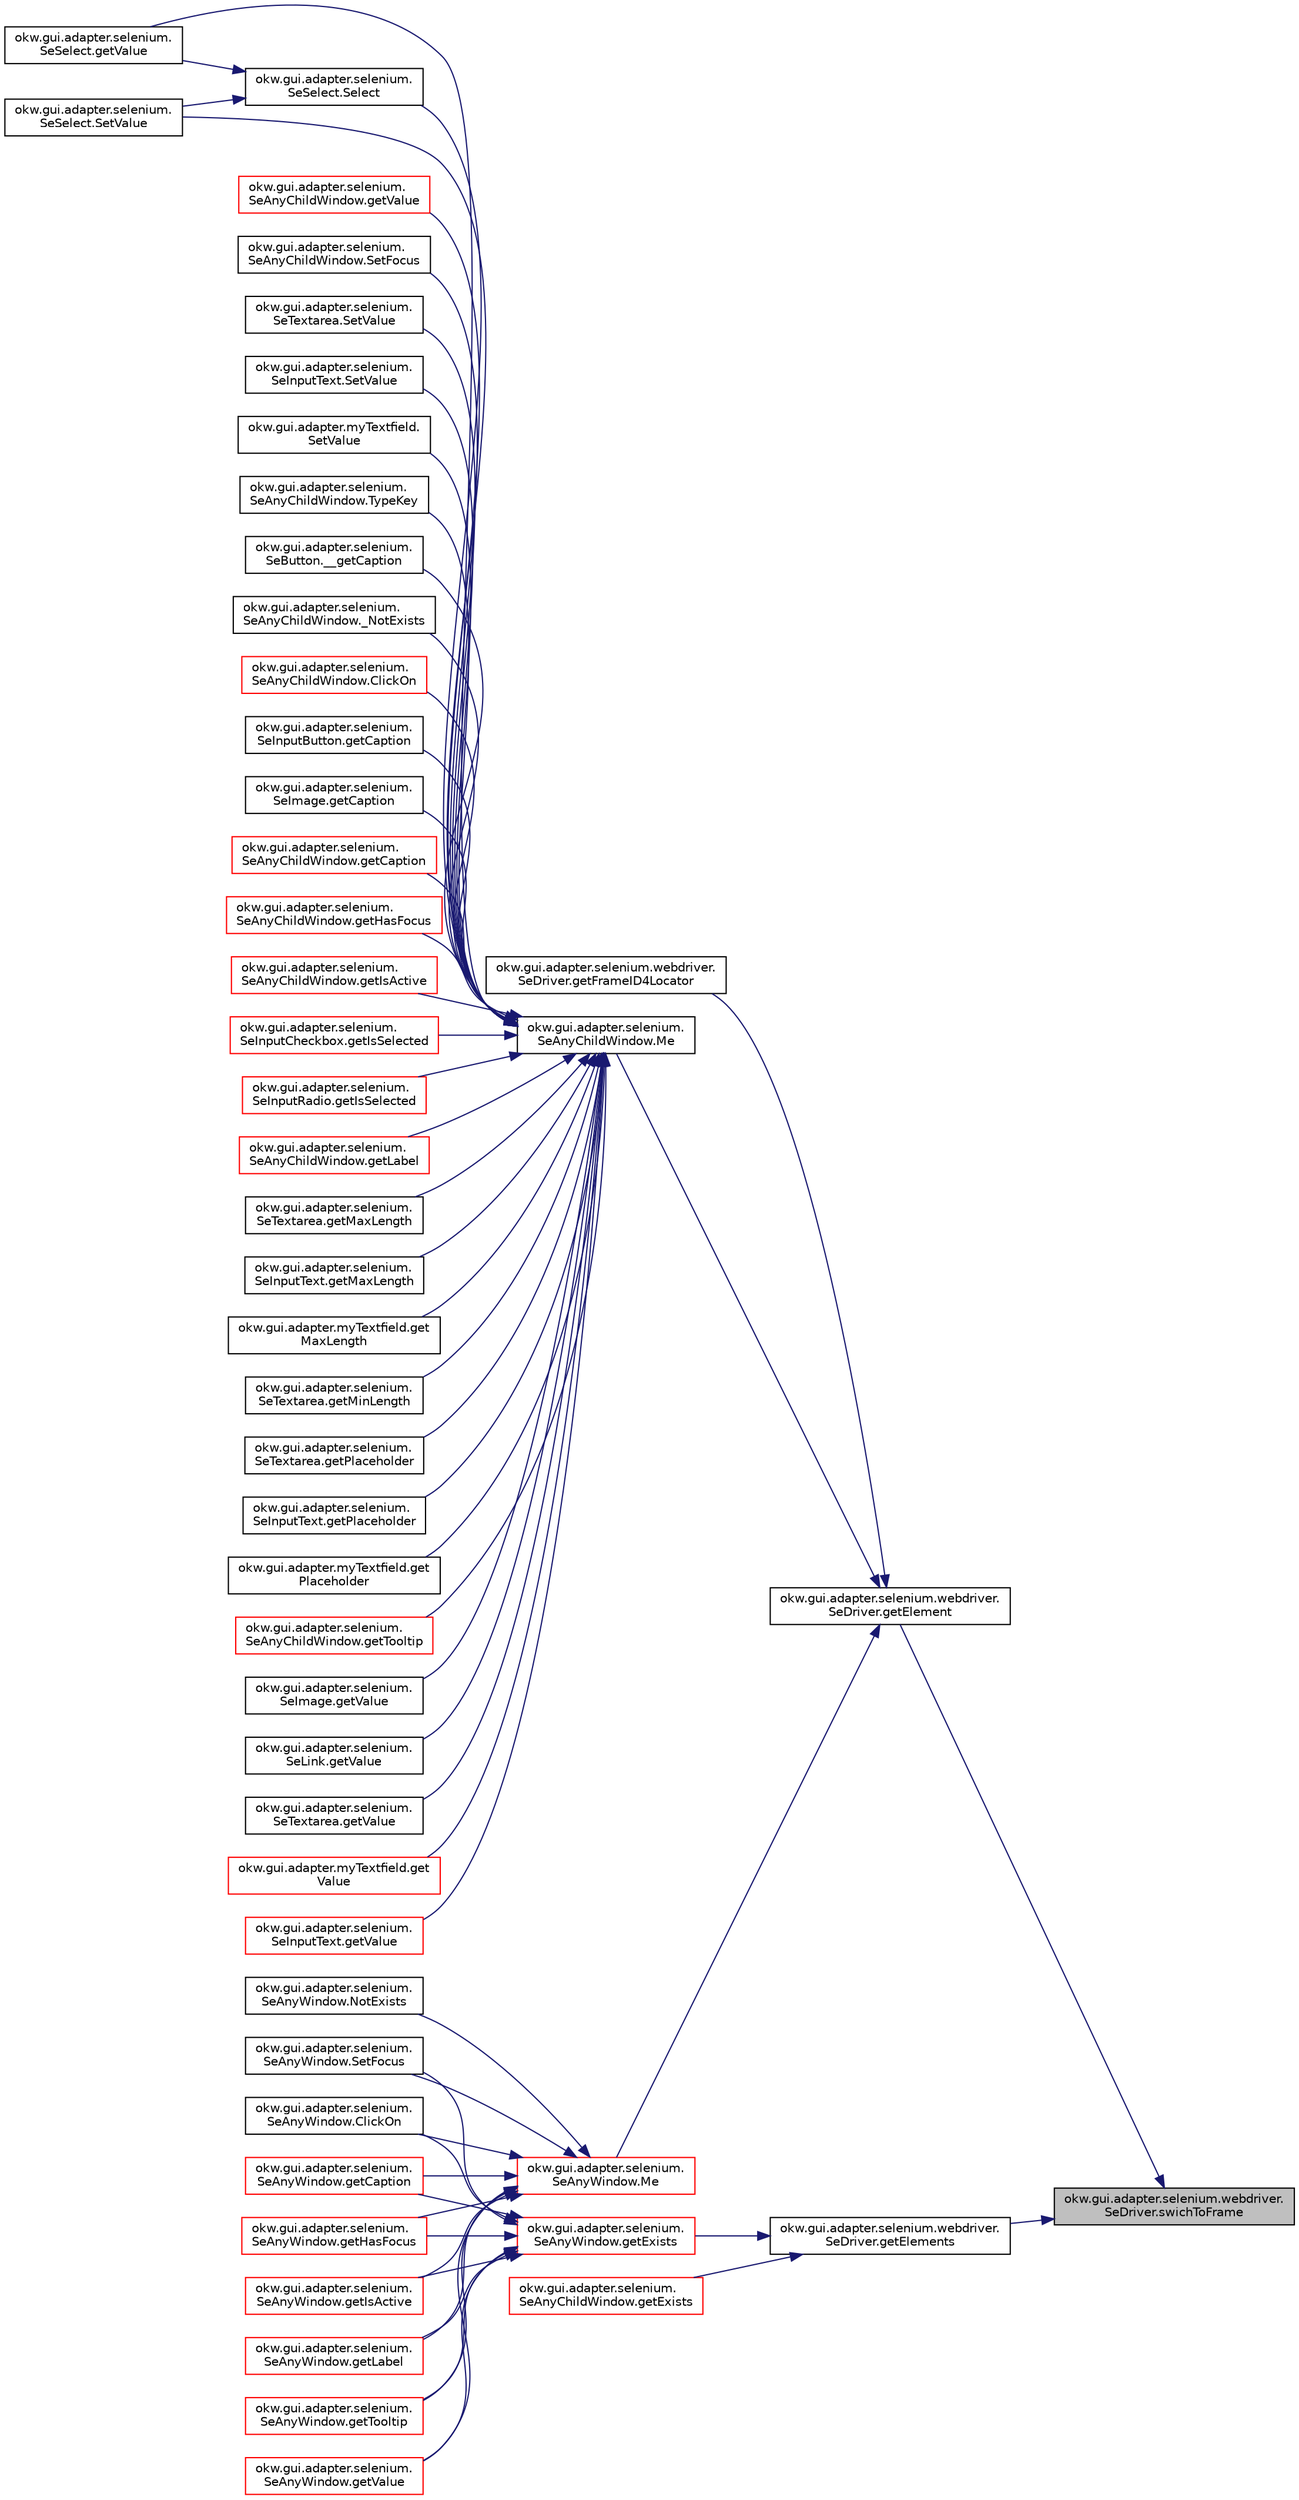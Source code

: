 digraph "okw.gui.adapter.selenium.webdriver.SeDriver.swichToFrame"
{
 // INTERACTIVE_SVG=YES
 // LATEX_PDF_SIZE
  edge [fontname="Helvetica",fontsize="10",labelfontname="Helvetica",labelfontsize="10"];
  node [fontname="Helvetica",fontsize="10",shape=record];
  rankdir="RL";
  Node1 [label="okw.gui.adapter.selenium.webdriver.\lSeDriver.swichToFrame",height=0.2,width=0.4,color="black", fillcolor="grey75", style="filled", fontcolor="black",tooltip="Wechselt das aktuelle Frame auf das Frame mit der id=iframeID."];
  Node1 -> Node2 [dir="back",color="midnightblue",fontsize="10",style="solid",fontname="Helvetica"];
  Node2 [label="okw.gui.adapter.selenium.webdriver.\lSeDriver.getElement",height=0.2,width=0.4,color="black", fillcolor="white", style="filled",URL="$classokw_1_1gui_1_1adapter_1_1selenium_1_1webdriver_1_1_se_driver.html#a65a8400867355574525aa356a53d3ccf",tooltip="Ermittelt das Webelement mit der gegebenen frameID und dem gegebenen Locator."];
  Node2 -> Node3 [dir="back",color="midnightblue",fontsize="10",style="solid",fontname="Helvetica"];
  Node3 [label="okw.gui.adapter.selenium.webdriver.\lSeDriver.getFrameID4Locator",height=0.2,width=0.4,color="black", fillcolor="white", style="filled",URL="$classokw_1_1gui_1_1adapter_1_1selenium_1_1webdriver_1_1_se_driver.html#ab605fb006ccd0bae5a6684e18085de75",tooltip="Ermittelt die iFrame ID zum gegeben Lokator fpsLocator."];
  Node2 -> Node4 [dir="back",color="midnightblue",fontsize="10",style="solid",fontname="Helvetica"];
  Node4 [label="okw.gui.adapter.selenium.\lSeAnyChildWindow.Me",height=0.2,width=0.4,color="black", fillcolor="white", style="filled",URL="$classokw_1_1gui_1_1adapter_1_1selenium_1_1_se_any_child_window.html#a9a138af1fc6ff850d708d66f308a2525",tooltip="Ermittelt aus dem gegebenen Locator das DOM-Elelement, welches das Objekt representiert."];
  Node4 -> Node5 [dir="back",color="midnightblue",fontsize="10",style="solid",fontname="Helvetica"];
  Node5 [label="okw.gui.adapter.selenium.\lSeButton.__getCaption",height=0.2,width=0.4,color="black", fillcolor="white", style="filled",URL="$classokw_1_1gui_1_1adapter_1_1selenium_1_1_se_button.html#aeca78e5f121bf04449825748f146bd36",tooltip="Ermittelt den textuellen Inhalt der Caption/Überschrift des Objektes."];
  Node4 -> Node6 [dir="back",color="midnightblue",fontsize="10",style="solid",fontname="Helvetica"];
  Node6 [label="okw.gui.adapter.selenium.\lSeAnyChildWindow._NotExists",height=0.2,width=0.4,color="black", fillcolor="white", style="filled",URL="$classokw_1_1gui_1_1adapter_1_1selenium_1_1_se_any_child_window.html#a42f6c58072daacf058736c1cd38595a9",tooltip="Prüft die nicht Existenz des aktuellen Objektes."];
  Node4 -> Node7 [dir="back",color="midnightblue",fontsize="10",style="solid",fontname="Helvetica"];
  Node7 [label="okw.gui.adapter.selenium.\lSeAnyChildWindow.ClickOn",height=0.2,width=0.4,color="red", fillcolor="white", style="filled",URL="$classokw_1_1gui_1_1adapter_1_1selenium_1_1_se_any_child_window.html#a16df325c8b8bb0e360ac9d9dbb50d91e",tooltip="Das ist die GUI-Adapter Methode, die durch das Schlüsselwort ClickOn( FN ) aufgerufen wird."];
  Node4 -> Node13 [dir="back",color="midnightblue",fontsize="10",style="solid",fontname="Helvetica"];
  Node13 [label="okw.gui.adapter.selenium.\lSeInputButton.getCaption",height=0.2,width=0.4,color="black", fillcolor="white", style="filled",URL="$classokw_1_1gui_1_1adapter_1_1selenium_1_1_se_input_button.html#a3c2c309651daf767e1941b2b30d3fea5",tooltip="Ermittelt den textuellen Inhalt der Caption/Überschrift des Objektes."];
  Node4 -> Node14 [dir="back",color="midnightblue",fontsize="10",style="solid",fontname="Helvetica"];
  Node14 [label="okw.gui.adapter.selenium.\lSeImage.getCaption",height=0.2,width=0.4,color="black", fillcolor="white", style="filled",URL="$classokw_1_1gui_1_1adapter_1_1selenium_1_1_se_image.html#a44980a47d966e4bfd206ae5d5ac4399c",tooltip="Ermittelt den textuellen Inhalt der Caption."];
  Node4 -> Node15 [dir="back",color="midnightblue",fontsize="10",style="solid",fontname="Helvetica"];
  Node15 [label="okw.gui.adapter.selenium.\lSeAnyChildWindow.getCaption",height=0.2,width=0.4,color="red", fillcolor="white", style="filled",URL="$classokw_1_1gui_1_1adapter_1_1selenium_1_1_se_any_child_window.html#a6dbc784267dbac3feef5e421ece9aced",tooltip="Ermittelt den textuellen Inhalt der Überschrift eines HTML-Tags anhand des Attributee \"textContent\"."];
  Node4 -> Node19 [dir="back",color="midnightblue",fontsize="10",style="solid",fontname="Helvetica"];
  Node19 [label="okw.gui.adapter.selenium.\lSeAnyChildWindow.getHasFocus",height=0.2,width=0.4,color="red", fillcolor="white", style="filled",URL="$classokw_1_1gui_1_1adapter_1_1selenium_1_1_se_any_child_window.html#a3dd9beab770c688211a9244ce308505c",tooltip="Methode liefert den aktuellen Zustand Wert des Focus."];
  Node4 -> Node23 [dir="back",color="midnightblue",fontsize="10",style="solid",fontname="Helvetica"];
  Node23 [label="okw.gui.adapter.selenium.\lSeAnyChildWindow.getIsActive",height=0.2,width=0.4,color="red", fillcolor="white", style="filled",URL="$classokw_1_1gui_1_1adapter_1_1selenium_1_1_se_any_child_window.html#ad645cfa0e917477adffe133b1d3371d5",tooltip="Ermittelt, ob das aktuellen Objekt aktiv ist."];
  Node4 -> Node27 [dir="back",color="midnightblue",fontsize="10",style="solid",fontname="Helvetica"];
  Node27 [label="okw.gui.adapter.selenium.\lSeInputCheckbox.getIsSelected",height=0.2,width=0.4,color="red", fillcolor="white", style="filled",URL="$classokw_1_1gui_1_1adapter_1_1selenium_1_1_se_input_checkbox.html#aa5351c44da27a9f8c63ccd0315922c82",tooltip="Method liefert den aktuellen Zustand der Checkbox, \"angehakt\" oder \"nicht angehakt\"."];
  Node4 -> Node29 [dir="back",color="midnightblue",fontsize="10",style="solid",fontname="Helvetica"];
  Node29 [label="okw.gui.adapter.selenium.\lSeInputRadio.getIsSelected",height=0.2,width=0.4,color="red", fillcolor="white", style="filled",URL="$classokw_1_1gui_1_1adapter_1_1selenium_1_1_se_input_radio.html#a2bdc045186dd1244133cf6edaa2d45f1",tooltip="Method liefert den aktuellen Zustand des RadioButtons, ausgewählt oder nicht."];
  Node4 -> Node31 [dir="back",color="midnightblue",fontsize="10",style="solid",fontname="Helvetica"];
  Node31 [label="okw.gui.adapter.selenium.\lSeAnyChildWindow.getLabel",height=0.2,width=0.4,color="red", fillcolor="white", style="filled",URL="$classokw_1_1gui_1_1adapter_1_1selenium_1_1_se_any_child_window.html#a51e404fc0a53a8de7803e22f201f6b23",tooltip="Ermittelt den textuellen Inhalt des Labels."];
  Node4 -> Node36 [dir="back",color="midnightblue",fontsize="10",style="solid",fontname="Helvetica"];
  Node36 [label="okw.gui.adapter.selenium.\lSeTextarea.getMaxLength",height=0.2,width=0.4,color="black", fillcolor="white", style="filled",URL="$classokw_1_1gui_1_1adapter_1_1selenium_1_1_se_textarea.html#afaa32280a8c58363ab177c08ea32a219",tooltip="Ermittelt den textuellen Inhalt des Labels."];
  Node4 -> Node37 [dir="back",color="midnightblue",fontsize="10",style="solid",fontname="Helvetica"];
  Node37 [label="okw.gui.adapter.selenium.\lSeInputText.getMaxLength",height=0.2,width=0.4,color="black", fillcolor="white", style="filled",URL="$classokw_1_1gui_1_1adapter_1_1selenium_1_1_se_input_text.html#abcef45ee901b75771500defc871ecea9",tooltip="Ermittelt den textuellen Inhalt des Labels."];
  Node4 -> Node38 [dir="back",color="midnightblue",fontsize="10",style="solid",fontname="Helvetica"];
  Node38 [label="okw.gui.adapter.myTextfield.get\lMaxLength",height=0.2,width=0.4,color="black", fillcolor="white", style="filled",URL="$classokw_1_1gui_1_1adapter_1_1my_textfield.html#afae430d5df39b490f3a544d7049884ac",tooltip="Ermittelt den textuellen Inhalt des Labels."];
  Node4 -> Node39 [dir="back",color="midnightblue",fontsize="10",style="solid",fontname="Helvetica"];
  Node39 [label="okw.gui.adapter.selenium.\lSeTextarea.getMinLength",height=0.2,width=0.4,color="black", fillcolor="white", style="filled",URL="$classokw_1_1gui_1_1adapter_1_1selenium_1_1_se_textarea.html#a01f75a5e0ba9fb8045a16dde6deee174",tooltip="Ermittelt den textuellen Inhalt des Labels."];
  Node4 -> Node40 [dir="back",color="midnightblue",fontsize="10",style="solid",fontname="Helvetica"];
  Node40 [label="okw.gui.adapter.selenium.\lSeTextarea.getPlaceholder",height=0.2,width=0.4,color="black", fillcolor="white", style="filled",URL="$classokw_1_1gui_1_1adapter_1_1selenium_1_1_se_textarea.html#a73235d1d4d3117f96ae91e60b0921553",tooltip="Liest den Placeholder des TextAere-Tags aus."];
  Node4 -> Node41 [dir="back",color="midnightblue",fontsize="10",style="solid",fontname="Helvetica"];
  Node41 [label="okw.gui.adapter.selenium.\lSeInputText.getPlaceholder",height=0.2,width=0.4,color="black", fillcolor="white", style="filled",URL="$classokw_1_1gui_1_1adapter_1_1selenium_1_1_se_input_text.html#a5ce4d66e798549b18635bf35c1c33917",tooltip="Liest den Placeholder des input-Tags aus."];
  Node4 -> Node42 [dir="back",color="midnightblue",fontsize="10",style="solid",fontname="Helvetica"];
  Node42 [label="okw.gui.adapter.myTextfield.get\lPlaceholder",height=0.2,width=0.4,color="black", fillcolor="white", style="filled",URL="$classokw_1_1gui_1_1adapter_1_1my_textfield.html#a802e9984479bae4fc79c864e323cfdbe",tooltip="Liest den Placeholder des input-Tags aus."];
  Node4 -> Node43 [dir="back",color="midnightblue",fontsize="10",style="solid",fontname="Helvetica"];
  Node43 [label="okw.gui.adapter.selenium.\lSeAnyChildWindow.getTooltip",height=0.2,width=0.4,color="red", fillcolor="white", style="filled",URL="$classokw_1_1gui_1_1adapter_1_1selenium_1_1_se_any_child_window.html#a1c887727f8411c769a24c90d8bde67a5",tooltip="Ermittelt den textuellen Inhalt des ToolTips."];
  Node4 -> Node47 [dir="back",color="midnightblue",fontsize="10",style="solid",fontname="Helvetica"];
  Node47 [label="okw.gui.adapter.selenium.\lSeImage.getValue",height=0.2,width=0.4,color="black", fillcolor="white", style="filled",URL="$classokw_1_1gui_1_1adapter_1_1selenium_1_1_se_image.html#a143118b7b3b0cc7788cbf7c9238bc68f",tooltip="Der Wert eines img ist der Wert des Attributtes src."];
  Node4 -> Node48 [dir="back",color="midnightblue",fontsize="10",style="solid",fontname="Helvetica"];
  Node48 [label="okw.gui.adapter.selenium.\lSeLink.getValue",height=0.2,width=0.4,color="black", fillcolor="white", style="filled",URL="$classokw_1_1gui_1_1adapter_1_1selenium_1_1_se_link.html#a5f07ff01898f066115ea23d3bcc10fd3",tooltip="Der Wert eines Linkes ist das Ziel des Linkes, also das Attribut href des HTML-Linkes."];
  Node4 -> Node49 [dir="back",color="midnightblue",fontsize="10",style="solid",fontname="Helvetica"];
  Node49 [label="okw.gui.adapter.selenium.\lSeTextarea.getValue",height=0.2,width=0.4,color="black", fillcolor="white", style="filled",URL="$classokw_1_1gui_1_1adapter_1_1selenium_1_1_se_textarea.html#a144e35802cf11c6b714bf8513691cc22",tooltip="Ermittelt den textuellen Inhalt eines Textfeldes."];
  Node4 -> Node50 [dir="back",color="midnightblue",fontsize="10",style="solid",fontname="Helvetica"];
  Node50 [label="okw.gui.adapter.myTextfield.get\lValue",height=0.2,width=0.4,color="red", fillcolor="white", style="filled",URL="$classokw_1_1gui_1_1adapter_1_1my_textfield.html#a58dfc48e2ff1aafaaabaa0e605a22a8f",tooltip="Ermittelt den Wert des Textfeldes, welches dem sichtbaren ."];
  Node4 -> Node52 [dir="back",color="midnightblue",fontsize="10",style="solid",fontname="Helvetica"];
  Node52 [label="okw.gui.adapter.selenium.\lSeInputText.getValue",height=0.2,width=0.4,color="red", fillcolor="white", style="filled",URL="$classokw_1_1gui_1_1adapter_1_1selenium_1_1_se_input_text.html#aca62fc718d6636750d210014eb6244d2",tooltip="Ermittelt den Wert des Textfeldes, welches dem sichtbaren ."];
  Node4 -> Node54 [dir="back",color="midnightblue",fontsize="10",style="solid",fontname="Helvetica"];
  Node54 [label="okw.gui.adapter.selenium.\lSeSelect.getValue",height=0.2,width=0.4,color="black", fillcolor="white", style="filled",URL="$classokw_1_1gui_1_1adapter_1_1selenium_1_1_se_select.html#a9b794180edef1f6d5d11cad9f6e7e136",tooltip="Holt die aktuell ausgewählten Werte aus der ListBox."];
  Node4 -> Node55 [dir="back",color="midnightblue",fontsize="10",style="solid",fontname="Helvetica"];
  Node55 [label="okw.gui.adapter.selenium.\lSeAnyChildWindow.getValue",height=0.2,width=0.4,color="red", fillcolor="white", style="filled",URL="$classokw_1_1gui_1_1adapter_1_1selenium_1_1_se_any_child_window.html#a2fcad47248d5e447d9b3cb29a933b8df",tooltip="Liest den aktuellen sichtbaren Wert/Text des HTML-Tags aus."];
  Node4 -> Node59 [dir="back",color="midnightblue",fontsize="10",style="solid",fontname="Helvetica"];
  Node59 [label="okw.gui.adapter.selenium.\lSeSelect.Select",height=0.2,width=0.4,color="black", fillcolor="white", style="filled",URL="$classokw_1_1gui_1_1adapter_1_1selenium_1_1_se_select.html#afdad05e1d4413b4cdce12d38b67def23",tooltip="Methode wählt einen oder mehrere Werte in einer ListBox aus."];
  Node59 -> Node54 [dir="back",color="midnightblue",fontsize="10",style="solid",fontname="Helvetica"];
  Node59 -> Node60 [dir="back",color="midnightblue",fontsize="10",style="solid",fontname="Helvetica"];
  Node60 [label="okw.gui.adapter.selenium.\lSeSelect.SetValue",height=0.2,width=0.4,color="black", fillcolor="white", style="filled",URL="$classokw_1_1gui_1_1adapter_1_1selenium_1_1_se_select.html#adadeaad5c5dbbe8c2f24e51a99de6012",tooltip="Methode setzt einen oder mehrere Werte in einer ListBox."];
  Node4 -> Node61 [dir="back",color="midnightblue",fontsize="10",style="solid",fontname="Helvetica"];
  Node61 [label="okw.gui.adapter.selenium.\lSeAnyChildWindow.SetFocus",height=0.2,width=0.4,color="black", fillcolor="white", style="filled",URL="$classokw_1_1gui_1_1adapter_1_1selenium_1_1_se_any_child_window.html#a0b446a5c7e2e308a3e03450f5a31e510",tooltip="Setzt den Focus auf das Objekt."];
  Node4 -> Node60 [dir="back",color="midnightblue",fontsize="10",style="solid",fontname="Helvetica"];
  Node4 -> Node62 [dir="back",color="midnightblue",fontsize="10",style="solid",fontname="Helvetica"];
  Node62 [label="okw.gui.adapter.selenium.\lSeTextarea.SetValue",height=0.2,width=0.4,color="black", fillcolor="white", style="filled",URL="$classokw_1_1gui_1_1adapter_1_1selenium_1_1_se_textarea.html#aa9f8884c932bcb113d2392ca5444e111",tooltip=" "];
  Node4 -> Node63 [dir="back",color="midnightblue",fontsize="10",style="solid",fontname="Helvetica"];
  Node63 [label="okw.gui.adapter.selenium.\lSeInputText.SetValue",height=0.2,width=0.4,color="black", fillcolor="white", style="filled",URL="$classokw_1_1gui_1_1adapter_1_1selenium_1_1_se_input_text.html#ad8c33e44105dbec888046b752475aaa8",tooltip=" "];
  Node4 -> Node64 [dir="back",color="midnightblue",fontsize="10",style="solid",fontname="Helvetica"];
  Node64 [label="okw.gui.adapter.myTextfield.\lSetValue",height=0.2,width=0.4,color="black", fillcolor="white", style="filled",URL="$classokw_1_1gui_1_1adapter_1_1my_textfield.html#a01e381b88ca13bdf4223be7be898437c",tooltip=" "];
  Node4 -> Node65 [dir="back",color="midnightblue",fontsize="10",style="solid",fontname="Helvetica"];
  Node65 [label="okw.gui.adapter.selenium.\lSeAnyChildWindow.TypeKey",height=0.2,width=0.4,color="black", fillcolor="white", style="filled",URL="$classokw_1_1gui_1_1adapter_1_1selenium_1_1_se_any_child_window.html#ab048c55c3dbbdbdddfabe5cfffb1d889",tooltip="Tastatureingabe in das aktuelle Objekt."];
  Node2 -> Node66 [dir="back",color="midnightblue",fontsize="10",style="solid",fontname="Helvetica"];
  Node66 [label="okw.gui.adapter.selenium.\lSeAnyWindow.Me",height=0.2,width=0.4,color="red", fillcolor="white", style="filled",URL="$classokw_1_1gui_1_1adapter_1_1selenium_1_1_se_any_window.html#a8b42bf27f4660b4807375a57fa9de815",tooltip="Ermittelt aus dem gegebenen Locator das DOM-Elelement, welches das Objekt representiert."];
  Node66 -> Node67 [dir="back",color="midnightblue",fontsize="10",style="solid",fontname="Helvetica"];
  Node67 [label="okw.gui.adapter.selenium.\lSeAnyWindow.ClickOn",height=0.2,width=0.4,color="black", fillcolor="white", style="filled",URL="$classokw_1_1gui_1_1adapter_1_1selenium_1_1_se_any_window.html#aa12522740af84cd18ca60c08bec1ce47",tooltip="Klickt auf das aktuelle Objekt."];
  Node66 -> Node68 [dir="back",color="midnightblue",fontsize="10",style="solid",fontname="Helvetica"];
  Node68 [label="okw.gui.adapter.selenium.\lSeAnyWindow.getCaption",height=0.2,width=0.4,color="red", fillcolor="white", style="filled",URL="$classokw_1_1gui_1_1adapter_1_1selenium_1_1_se_any_window.html#ac628cf2651ecb5ac8104a8379a3fa06e",tooltip="Ermittelt den textuellen Inhalt der Überschrift eines HTML-Tags anhand des Attributee \"textContent\"."];
  Node66 -> Node72 [dir="back",color="midnightblue",fontsize="10",style="solid",fontname="Helvetica"];
  Node72 [label="okw.gui.adapter.selenium.\lSeAnyWindow.getHasFocus",height=0.2,width=0.4,color="red", fillcolor="white", style="filled",URL="$classokw_1_1gui_1_1adapter_1_1selenium_1_1_se_any_window.html#a2406dc361467d086f006ffe1aa8c89fe",tooltip="Methode liefert den aktuellen Zustand Wert des Focus."];
  Node66 -> Node76 [dir="back",color="midnightblue",fontsize="10",style="solid",fontname="Helvetica"];
  Node76 [label="okw.gui.adapter.selenium.\lSeAnyWindow.getIsActive",height=0.2,width=0.4,color="red", fillcolor="white", style="filled",URL="$classokw_1_1gui_1_1adapter_1_1selenium_1_1_se_any_window.html#a471a1346a97ca3365eb4274adcde296b",tooltip="Ermittelt, ob das aktuellen Objekt aktiv ist."];
  Node66 -> Node80 [dir="back",color="midnightblue",fontsize="10",style="solid",fontname="Helvetica"];
  Node80 [label="okw.gui.adapter.selenium.\lSeAnyWindow.getLabel",height=0.2,width=0.4,color="red", fillcolor="white", style="filled",URL="$classokw_1_1gui_1_1adapter_1_1selenium_1_1_se_any_window.html#af08a80081d265dc09e1c7968227d4b15",tooltip="Ermittelt den textuellen Inhalt des Labels."];
  Node66 -> Node84 [dir="back",color="midnightblue",fontsize="10",style="solid",fontname="Helvetica"];
  Node84 [label="okw.gui.adapter.selenium.\lSeAnyWindow.getTooltip",height=0.2,width=0.4,color="red", fillcolor="white", style="filled",URL="$classokw_1_1gui_1_1adapter_1_1selenium_1_1_se_any_window.html#afb3aa055dd6f2604bf484a9c44f77909",tooltip="Ermittelt den textuellen Inhalt des ToolTips."];
  Node66 -> Node88 [dir="back",color="midnightblue",fontsize="10",style="solid",fontname="Helvetica"];
  Node88 [label="okw.gui.adapter.selenium.\lSeAnyWindow.getValue",height=0.2,width=0.4,color="red", fillcolor="white", style="filled",URL="$classokw_1_1gui_1_1adapter_1_1selenium_1_1_se_any_window.html#a5d60d6ec1ef41ea4f7cc4f1bf3c65fa1",tooltip="Liest den aktuellen Wert/Text aus dem HTML-Tag."];
  Node66 -> Node92 [dir="back",color="midnightblue",fontsize="10",style="solid",fontname="Helvetica"];
  Node92 [label="okw.gui.adapter.selenium.\lSeAnyWindow.NotExists",height=0.2,width=0.4,color="black", fillcolor="white", style="filled",URL="$classokw_1_1gui_1_1adapter_1_1selenium_1_1_se_any_window.html#a0bef055aba55927cd32eea0fe23d9805",tooltip="Prüft die nicht Existenz des aktuellen Objektes."];
  Node66 -> Node93 [dir="back",color="midnightblue",fontsize="10",style="solid",fontname="Helvetica"];
  Node93 [label="okw.gui.adapter.selenium.\lSeAnyWindow.SetFocus",height=0.2,width=0.4,color="black", fillcolor="white", style="filled",URL="$classokw_1_1gui_1_1adapter_1_1selenium_1_1_se_any_window.html#a18cc21003d35c2cdcd17b78bf91f2045",tooltip="Setzt den Focus auf das Objekt."];
  Node1 -> Node95 [dir="back",color="midnightblue",fontsize="10",style="solid",fontname="Helvetica"];
  Node95 [label="okw.gui.adapter.selenium.webdriver.\lSeDriver.getElements",height=0.2,width=0.4,color="black", fillcolor="white", style="filled",URL="$classokw_1_1gui_1_1adapter_1_1selenium_1_1webdriver_1_1_se_driver.html#af543e038c32b2dccdbf08f36bcc6ad3f",tooltip="Ermittelt das Webelement mit der gegebenen frameID und dem gegebenen Locator."];
  Node95 -> Node96 [dir="back",color="midnightblue",fontsize="10",style="solid",fontname="Helvetica"];
  Node96 [label="okw.gui.adapter.selenium.\lSeAnyChildWindow.getExists",height=0.2,width=0.4,color="red", fillcolor="white", style="filled",URL="$classokw_1_1gui_1_1adapter_1_1selenium_1_1_se_any_child_window.html#abbf4e30bd11acd1ad0c06706a6e43871",tooltip="Prüft die Existenz des aktuellen Objektes."];
  Node95 -> Node100 [dir="back",color="midnightblue",fontsize="10",style="solid",fontname="Helvetica"];
  Node100 [label="okw.gui.adapter.selenium.\lSeAnyWindow.getExists",height=0.2,width=0.4,color="red", fillcolor="white", style="filled",URL="$classokw_1_1gui_1_1adapter_1_1selenium_1_1_se_any_window.html#ad806d20bf0e42d47e0aa5282532d3230",tooltip="Prüft die Existenz des aktuellen Objektes."];
  Node100 -> Node67 [dir="back",color="midnightblue",fontsize="10",style="solid",fontname="Helvetica"];
  Node100 -> Node68 [dir="back",color="midnightblue",fontsize="10",style="solid",fontname="Helvetica"];
  Node100 -> Node72 [dir="back",color="midnightblue",fontsize="10",style="solid",fontname="Helvetica"];
  Node100 -> Node76 [dir="back",color="midnightblue",fontsize="10",style="solid",fontname="Helvetica"];
  Node100 -> Node80 [dir="back",color="midnightblue",fontsize="10",style="solid",fontname="Helvetica"];
  Node100 -> Node84 [dir="back",color="midnightblue",fontsize="10",style="solid",fontname="Helvetica"];
  Node100 -> Node88 [dir="back",color="midnightblue",fontsize="10",style="solid",fontname="Helvetica"];
  Node100 -> Node93 [dir="back",color="midnightblue",fontsize="10",style="solid",fontname="Helvetica"];
}
